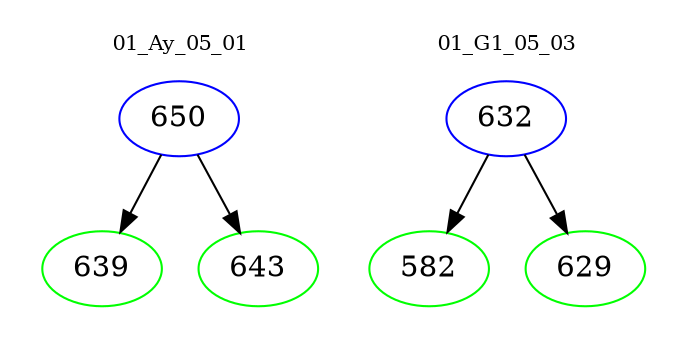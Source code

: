 digraph{
subgraph cluster_0 {
color = white
label = "01_Ay_05_01";
fontsize=10;
T0_650 [label="650", color="blue"]
T0_650 -> T0_639 [color="black"]
T0_639 [label="639", color="green"]
T0_650 -> T0_643 [color="black"]
T0_643 [label="643", color="green"]
}
subgraph cluster_1 {
color = white
label = "01_G1_05_03";
fontsize=10;
T1_632 [label="632", color="blue"]
T1_632 -> T1_582 [color="black"]
T1_582 [label="582", color="green"]
T1_632 -> T1_629 [color="black"]
T1_629 [label="629", color="green"]
}
}
